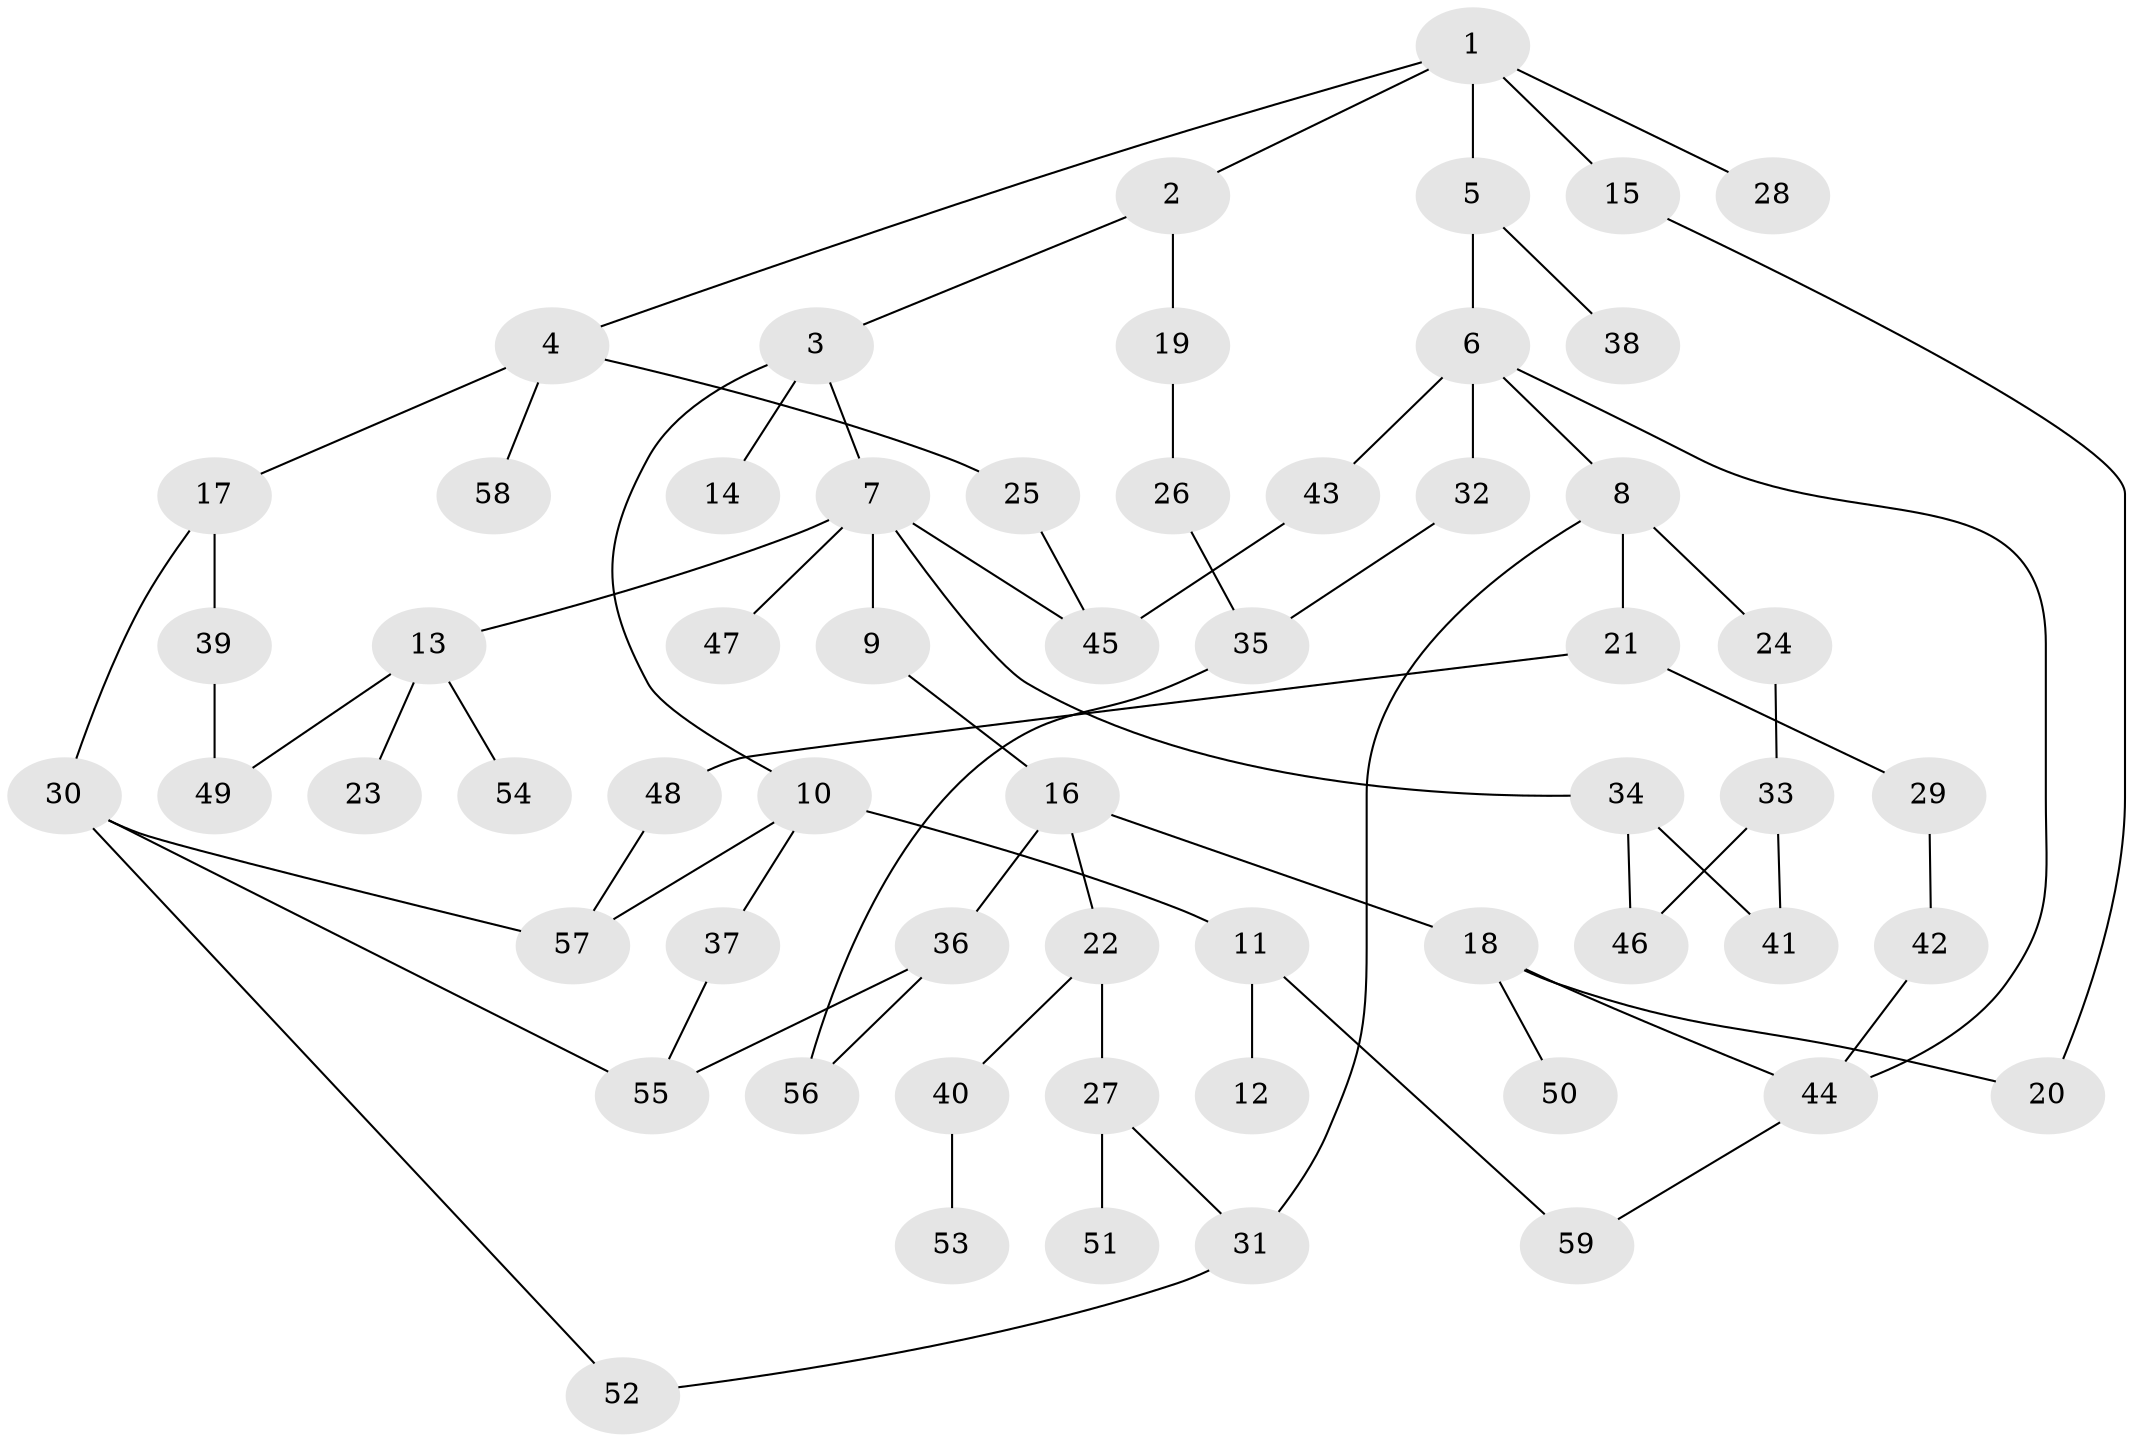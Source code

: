 // original degree distribution, {6: 0.02040816326530612, 3: 0.1836734693877551, 4: 0.11224489795918367, 5: 0.04081632653061224, 7: 0.01020408163265306, 2: 0.3163265306122449, 1: 0.3163265306122449}
// Generated by graph-tools (version 1.1) at 2025/49/03/04/25 22:49:14]
// undirected, 59 vertices, 75 edges
graph export_dot {
  node [color=gray90,style=filled];
  1;
  2;
  3;
  4;
  5;
  6;
  7;
  8;
  9;
  10;
  11;
  12;
  13;
  14;
  15;
  16;
  17;
  18;
  19;
  20;
  21;
  22;
  23;
  24;
  25;
  26;
  27;
  28;
  29;
  30;
  31;
  32;
  33;
  34;
  35;
  36;
  37;
  38;
  39;
  40;
  41;
  42;
  43;
  44;
  45;
  46;
  47;
  48;
  49;
  50;
  51;
  52;
  53;
  54;
  55;
  56;
  57;
  58;
  59;
  1 -- 2 [weight=1.0];
  1 -- 4 [weight=1.0];
  1 -- 5 [weight=1.0];
  1 -- 15 [weight=1.0];
  1 -- 28 [weight=1.0];
  2 -- 3 [weight=1.0];
  2 -- 19 [weight=1.0];
  3 -- 7 [weight=1.0];
  3 -- 10 [weight=1.0];
  3 -- 14 [weight=1.0];
  4 -- 17 [weight=1.0];
  4 -- 25 [weight=1.0];
  4 -- 58 [weight=1.0];
  5 -- 6 [weight=1.0];
  5 -- 38 [weight=1.0];
  6 -- 8 [weight=1.0];
  6 -- 32 [weight=1.0];
  6 -- 43 [weight=1.0];
  6 -- 44 [weight=1.0];
  7 -- 9 [weight=1.0];
  7 -- 13 [weight=1.0];
  7 -- 34 [weight=1.0];
  7 -- 45 [weight=1.0];
  7 -- 47 [weight=1.0];
  8 -- 21 [weight=1.0];
  8 -- 24 [weight=1.0];
  8 -- 31 [weight=1.0];
  9 -- 16 [weight=1.0];
  10 -- 11 [weight=1.0];
  10 -- 37 [weight=1.0];
  10 -- 57 [weight=1.0];
  11 -- 12 [weight=1.0];
  11 -- 59 [weight=1.0];
  13 -- 23 [weight=1.0];
  13 -- 49 [weight=1.0];
  13 -- 54 [weight=1.0];
  15 -- 20 [weight=1.0];
  16 -- 18 [weight=1.0];
  16 -- 22 [weight=1.0];
  16 -- 36 [weight=1.0];
  17 -- 30 [weight=1.0];
  17 -- 39 [weight=1.0];
  18 -- 20 [weight=1.0];
  18 -- 44 [weight=1.0];
  18 -- 50 [weight=1.0];
  19 -- 26 [weight=1.0];
  21 -- 29 [weight=1.0];
  21 -- 48 [weight=1.0];
  22 -- 27 [weight=1.0];
  22 -- 40 [weight=1.0];
  24 -- 33 [weight=1.0];
  25 -- 45 [weight=1.0];
  26 -- 35 [weight=1.0];
  27 -- 31 [weight=1.0];
  27 -- 51 [weight=1.0];
  29 -- 42 [weight=1.0];
  30 -- 52 [weight=1.0];
  30 -- 55 [weight=1.0];
  30 -- 57 [weight=1.0];
  31 -- 52 [weight=1.0];
  32 -- 35 [weight=1.0];
  33 -- 41 [weight=1.0];
  33 -- 46 [weight=1.0];
  34 -- 41 [weight=1.0];
  34 -- 46 [weight=1.0];
  35 -- 56 [weight=1.0];
  36 -- 55 [weight=1.0];
  36 -- 56 [weight=1.0];
  37 -- 55 [weight=1.0];
  39 -- 49 [weight=1.0];
  40 -- 53 [weight=1.0];
  42 -- 44 [weight=1.0];
  43 -- 45 [weight=1.0];
  44 -- 59 [weight=1.0];
  48 -- 57 [weight=1.0];
}
